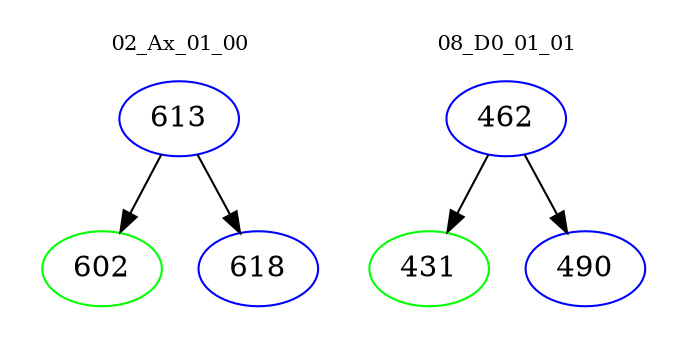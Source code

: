 digraph{
subgraph cluster_0 {
color = white
label = "02_Ax_01_00";
fontsize=10;
T0_613 [label="613", color="blue"]
T0_613 -> T0_602 [color="black"]
T0_602 [label="602", color="green"]
T0_613 -> T0_618 [color="black"]
T0_618 [label="618", color="blue"]
}
subgraph cluster_1 {
color = white
label = "08_D0_01_01";
fontsize=10;
T1_462 [label="462", color="blue"]
T1_462 -> T1_431 [color="black"]
T1_431 [label="431", color="green"]
T1_462 -> T1_490 [color="black"]
T1_490 [label="490", color="blue"]
}
}
